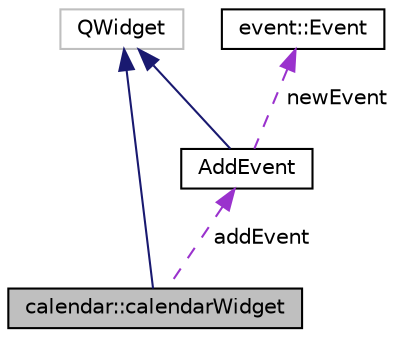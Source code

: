 digraph "calendar::calendarWidget"
{
 // LATEX_PDF_SIZE
  edge [fontname="Helvetica",fontsize="10",labelfontname="Helvetica",labelfontsize="10"];
  node [fontname="Helvetica",fontsize="10",shape=record];
  Node1 [label="calendar::calendarWidget",height=0.2,width=0.4,color="black", fillcolor="grey75", style="filled", fontcolor="black",tooltip="responsible for drawing the calendar to the screen."];
  Node2 -> Node1 [dir="back",color="midnightblue",fontsize="10",style="solid",fontname="Helvetica"];
  Node2 [label="QWidget",height=0.2,width=0.4,color="grey75", fillcolor="white", style="filled",tooltip=" "];
  Node3 -> Node1 [dir="back",color="darkorchid3",fontsize="10",style="dashed",label=" addEvent" ,fontname="Helvetica"];
  Node3 [label="AddEvent",height=0.2,width=0.4,color="black", fillcolor="white", style="filled",URL="$classAddEvent.html",tooltip="This class presents an interface to the user to create events to display on the calendar."];
  Node2 -> Node3 [dir="back",color="midnightblue",fontsize="10",style="solid",fontname="Helvetica"];
  Node4 -> Node3 [dir="back",color="darkorchid3",fontsize="10",style="dashed",label=" newEvent" ,fontname="Helvetica"];
  Node4 [label="event::Event",height=0.2,width=0.4,color="black", fillcolor="white", style="filled",URL="$classevent_1_1Event.html",tooltip="class to store event information"];
}

